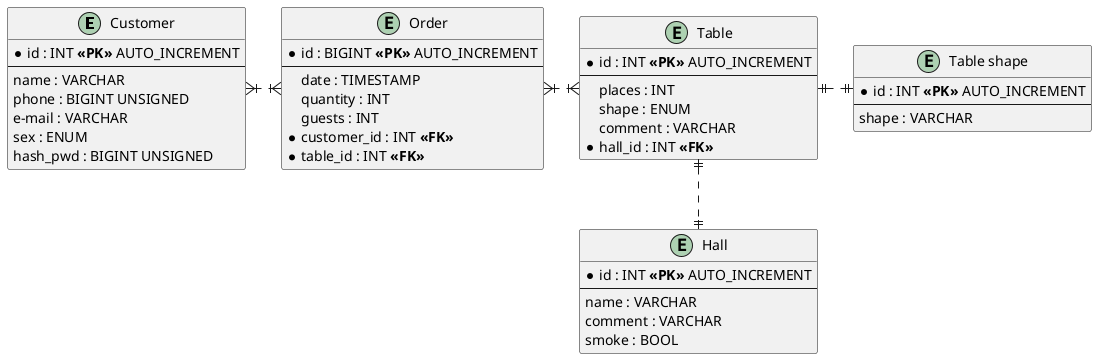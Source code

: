 @startuml ERD Table Order

skinparam linetype ortho

entity "Customer" as customer {
    *id : INT **<<PK>>** AUTO_INCREMENT
    --
    name : VARCHAR
    phone : BIGINT UNSIGNED
    e-mail : VARCHAR
    sex : ENUM
    hash_pwd : BIGINT UNSIGNED
}

entity "Order" as order {
    *id : BIGINT **<<PK>>** AUTO_INCREMENT
    --
    date : TIMESTAMP
    quantity : INT
    guests : INT
    *customer_id : INT **<<FK>>**
    *table_id : INT **<<FK>>**
}

entity "Hall" as hall {
    *id : INT **<<PK>>** AUTO_INCREMENT
    --
    name : VARCHAR
    comment : VARCHAR
    smoke : BOOL
}

entity "Table" as table {
    *id : INT **<<PK>>** AUTO_INCREMENT
    --
    places : INT
    shape : ENUM
    comment : VARCHAR
    *hall_id : INT **<<FK>>**
}

entity "Table shape" as tshape {
    *id : INT **<<PK>>** AUTO_INCREMENT
    --
    shape : VARCHAR
}

customer }|.right.|{ order
table }|.left.|{ order
table ||.right.|| tshape
table ||..|| hall

@enduml